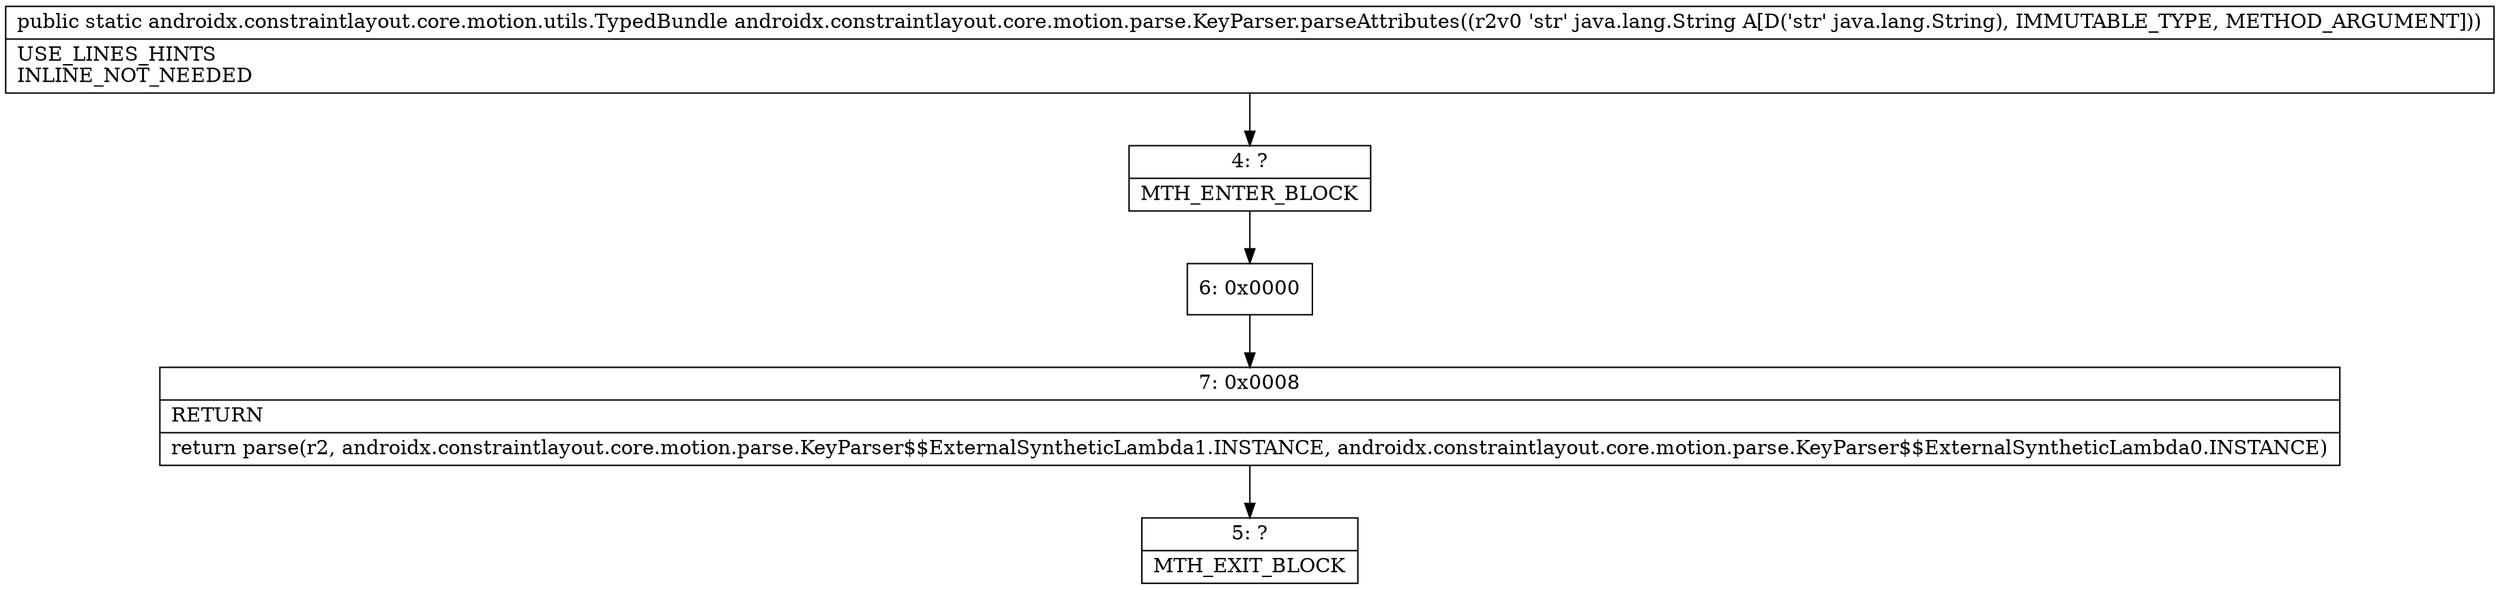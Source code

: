 digraph "CFG forandroidx.constraintlayout.core.motion.parse.KeyParser.parseAttributes(Ljava\/lang\/String;)Landroidx\/constraintlayout\/core\/motion\/utils\/TypedBundle;" {
Node_4 [shape=record,label="{4\:\ ?|MTH_ENTER_BLOCK\l}"];
Node_6 [shape=record,label="{6\:\ 0x0000}"];
Node_7 [shape=record,label="{7\:\ 0x0008|RETURN\l|return parse(r2, androidx.constraintlayout.core.motion.parse.KeyParser$$ExternalSyntheticLambda1.INSTANCE, androidx.constraintlayout.core.motion.parse.KeyParser$$ExternalSyntheticLambda0.INSTANCE)\l}"];
Node_5 [shape=record,label="{5\:\ ?|MTH_EXIT_BLOCK\l}"];
MethodNode[shape=record,label="{public static androidx.constraintlayout.core.motion.utils.TypedBundle androidx.constraintlayout.core.motion.parse.KeyParser.parseAttributes((r2v0 'str' java.lang.String A[D('str' java.lang.String), IMMUTABLE_TYPE, METHOD_ARGUMENT]))  | USE_LINES_HINTS\lINLINE_NOT_NEEDED\l}"];
MethodNode -> Node_4;Node_4 -> Node_6;
Node_6 -> Node_7;
Node_7 -> Node_5;
}

